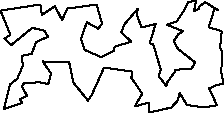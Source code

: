 unitsize(0.001cm);
draw((3140,1401)--(3058,1276));
draw((3058,1276)--(3133,1143));
draw((3133,1143)--(3438,901));
draw((3438,901)--(3370,791));
draw((3370,791)--(3084,774));
draw((3084,774)--(3084,748));
draw((3084,748)--(2938,543));
draw((2938,543)--(2929,485));
draw((2929,485)--(2800,653));
draw((2800,653)--(2801,695));
draw((2801,695)--(2830,775));
draw((2830,775)--(2698,1221));
draw((2698,1221)--(2639,1239));
draw((2639,1239)--(2642,1269));
draw((2642,1269)--(2741,1583));
draw((2741,1583)--(2489,1520));
draw((2489,1520)--(2408,1747));
draw((2408,1747)--(2426,1851));
draw((2426,1851)--(2191,1579));
draw((2191,1579)--(2132,1432));
draw((2132,1432)--(2312,1270));
draw((2312,1270)--(2030,1186));
draw((2030,1186)--(2009,1163));
draw((2009,1163)--(2000,1110));
draw((2000,1110)--(1782,995));
draw((1782,995)--(1490,1123));
draw((1490,1123)--(1423,1322));
draw((1423,1322)--(1526,1612));
draw((1526,1612)--(1729,1498));
draw((1729,1498)--(1794,1589));
draw((1794,1589)--(1697,1924));
draw((1697,1924)--(1182,1853));
draw((1182,1853)--(1090,1652));
draw((1090,1652)--(962,1895));
draw((962,1895)--(731,1741));
draw((731,1741)--(706,1925));
draw((706,1925)--(3,1817));
draw((3,1817)--(177,1390));
draw((177,1390)--(71,1323));
draw((71,1323)--(193,1210));
draw((193,1210)--(563,1513));
draw((563,1513)--(782,1462));
draw((782,1462)--(839,1355));
draw((839,1355)--(627,1261));
draw((627,1261)--(556,1056));
draw((556,1056)--(376,1018));
draw((376,1018)--(399,850));
draw((399,850)--(298,615));
draw((298,615)--(171,514));
draw((171,514)--(61,81));
draw((61,81)--(387,190));
draw((387,190)--(347,252));
draw((347,252)--(468,319));
draw((468,319)--(380,478));
draw((380,478)--(422,542));
draw((422,542)--(694,552));
draw((694,552)--(844,520));
draw((844,520)--(896,705));
draw((896,705)--(749,920));
draw((749,920)--(1213,910));
draw((1213,910)--(1286,550));
draw((1286,550)--(1517,266));
draw((1517,266)--(1538,224));
draw((1538,224)--(1612,328));
draw((1612,328)--(1829,812));
draw((1829,812)--(2330,741));
draw((2330,741)--(2310,635));
draw((2310,635)--(2503,352));
draw((2503,352)--(2372,127));
draw((2372,127)--(2614,195));
draw((2614,195)--(2630,20));
draw((2630,20)--(3017,108));
draw((3017,108)--(3060,155));
draw((3060,155)--(3123,217));
draw((3123,217)--(3162,367));
draw((3162,367)--(3292,152));
draw((3292,152)--(3595,111));
draw((3595,111)--(3821,147));
draw((3821,147)--(3684,445));
draw((3684,445)--(3829,513));
draw((3829,513)--(3938,516));
draw((3938,516)--(3896,742));
draw((3896,742)--(3918,1088));
draw((3918,1088)--(3876,1165));
draw((3876,1165)--(3904,1444));
draw((3904,1444)--(3858,1472));
draw((3858,1472)--(3675,1522));
draw((3675,1522)--(3782,1865));
draw((3782,1865)--(3834,1827));
draw((3834,1827)--(3611,1968));
draw((3611,1968)--(3515,1892));
draw((3515,1892)--(3507,1851));
draw((3507,1851)--(3417,1808));
draw((3417,1808)--(3453,1998));
draw((3453,1998)--(3317,1966));
draw((3317,1966)--(3245,1828));
draw((3245,1828)--(3114,1629));
draw((3114,1629)--(2937,1568));
draw((2937,1568)--(3220,1454));
draw((3220,1454)--(3140,1401));
